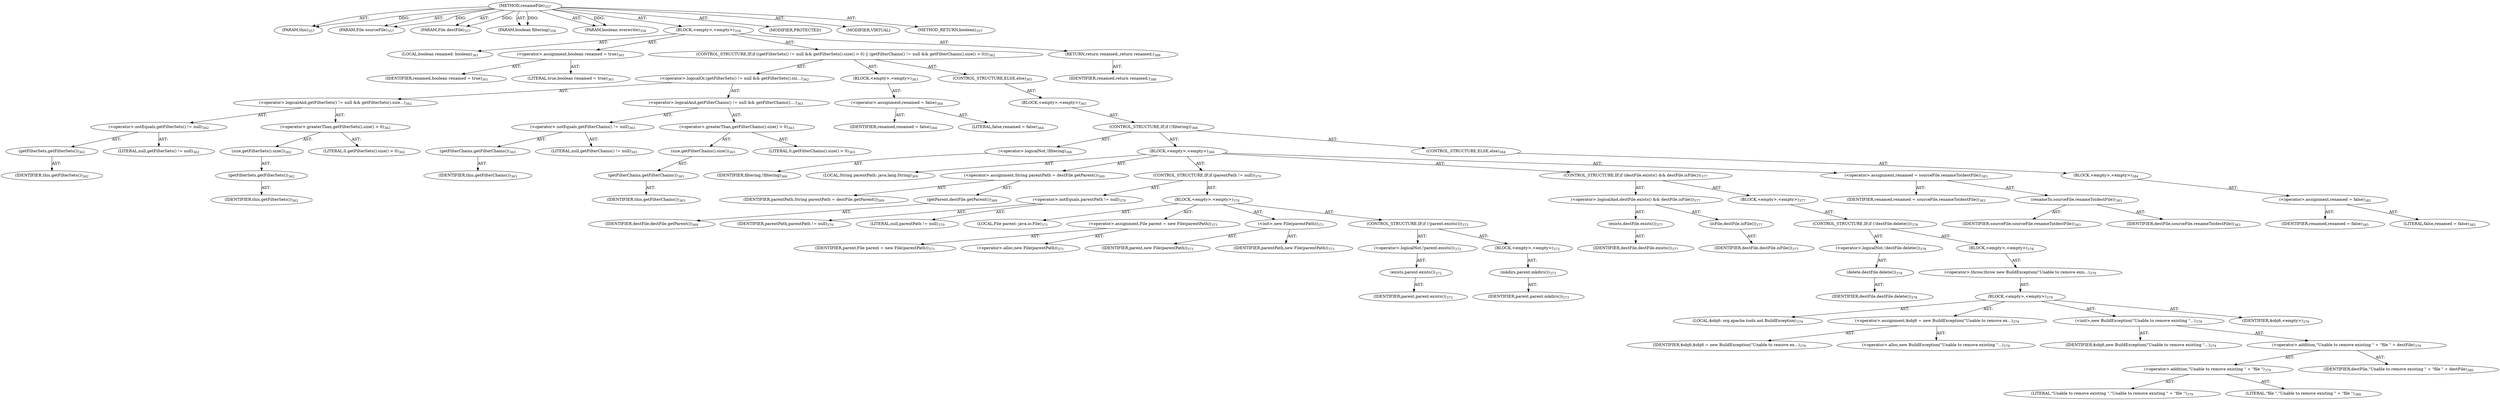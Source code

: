 digraph "renameFile" {  
"111669149702" [label = <(METHOD,renameFile)<SUB>357</SUB>> ]
"115964116997" [label = <(PARAM,this)<SUB>357</SUB>> ]
"115964117009" [label = <(PARAM,File sourceFile)<SUB>357</SUB>> ]
"115964117010" [label = <(PARAM,File destFile)<SUB>357</SUB>> ]
"115964117011" [label = <(PARAM,boolean filtering)<SUB>358</SUB>> ]
"115964117012" [label = <(PARAM,boolean overwrite)<SUB>358</SUB>> ]
"25769803826" [label = <(BLOCK,&lt;empty&gt;,&lt;empty&gt;)<SUB>359</SUB>> ]
"94489280551" [label = <(LOCAL,boolean renamed: boolean)<SUB>361</SUB>> ]
"30064771316" [label = <(&lt;operator&gt;.assignment,boolean renamed = true)<SUB>361</SUB>> ]
"68719476975" [label = <(IDENTIFIER,renamed,boolean renamed = true)<SUB>361</SUB>> ]
"90194313274" [label = <(LITERAL,true,boolean renamed = true)<SUB>361</SUB>> ]
"47244640296" [label = <(CONTROL_STRUCTURE,IF,if ((getFilterSets() != null &amp;&amp; getFilterSets().size() &gt; 0) || (getFilterChains() != null &amp;&amp; getFilterChains().size() &gt; 0)))<SUB>362</SUB>> ]
"30064771317" [label = <(&lt;operator&gt;.logicalOr,(getFilterSets() != null &amp;&amp; getFilterSets().siz...)<SUB>362</SUB>> ]
"30064771318" [label = <(&lt;operator&gt;.logicalAnd,getFilterSets() != null &amp;&amp; getFilterSets().size...)<SUB>362</SUB>> ]
"30064771319" [label = <(&lt;operator&gt;.notEquals,getFilterSets() != null)<SUB>362</SUB>> ]
"30064771320" [label = <(getFilterSets,getFilterSets())<SUB>362</SUB>> ]
"68719476765" [label = <(IDENTIFIER,this,getFilterSets())<SUB>362</SUB>> ]
"90194313275" [label = <(LITERAL,null,getFilterSets() != null)<SUB>362</SUB>> ]
"30064771321" [label = <(&lt;operator&gt;.greaterThan,getFilterSets().size() &gt; 0)<SUB>362</SUB>> ]
"30064771322" [label = <(size,getFilterSets().size())<SUB>362</SUB>> ]
"30064771323" [label = <(getFilterSets,getFilterSets())<SUB>362</SUB>> ]
"68719476766" [label = <(IDENTIFIER,this,getFilterSets())<SUB>362</SUB>> ]
"90194313276" [label = <(LITERAL,0,getFilterSets().size() &gt; 0)<SUB>362</SUB>> ]
"30064771324" [label = <(&lt;operator&gt;.logicalAnd,getFilterChains() != null &amp;&amp; getFilterChains()....)<SUB>363</SUB>> ]
"30064771325" [label = <(&lt;operator&gt;.notEquals,getFilterChains() != null)<SUB>363</SUB>> ]
"30064771326" [label = <(getFilterChains,getFilterChains())<SUB>363</SUB>> ]
"68719476767" [label = <(IDENTIFIER,this,getFilterChains())<SUB>363</SUB>> ]
"90194313277" [label = <(LITERAL,null,getFilterChains() != null)<SUB>363</SUB>> ]
"30064771327" [label = <(&lt;operator&gt;.greaterThan,getFilterChains().size() &gt; 0)<SUB>363</SUB>> ]
"30064771328" [label = <(size,getFilterChains().size())<SUB>363</SUB>> ]
"30064771329" [label = <(getFilterChains,getFilterChains())<SUB>363</SUB>> ]
"68719476768" [label = <(IDENTIFIER,this,getFilterChains())<SUB>363</SUB>> ]
"90194313278" [label = <(LITERAL,0,getFilterChains().size() &gt; 0)<SUB>363</SUB>> ]
"25769803827" [label = <(BLOCK,&lt;empty&gt;,&lt;empty&gt;)<SUB>363</SUB>> ]
"30064771330" [label = <(&lt;operator&gt;.assignment,renamed = false)<SUB>364</SUB>> ]
"68719476976" [label = <(IDENTIFIER,renamed,renamed = false)<SUB>364</SUB>> ]
"90194313279" [label = <(LITERAL,false,renamed = false)<SUB>364</SUB>> ]
"47244640297" [label = <(CONTROL_STRUCTURE,ELSE,else)<SUB>365</SUB>> ]
"25769803828" [label = <(BLOCK,&lt;empty&gt;,&lt;empty&gt;)<SUB>365</SUB>> ]
"47244640298" [label = <(CONTROL_STRUCTURE,IF,if (!filtering))<SUB>366</SUB>> ]
"30064771331" [label = <(&lt;operator&gt;.logicalNot,!filtering)<SUB>366</SUB>> ]
"68719476977" [label = <(IDENTIFIER,filtering,!filtering)<SUB>366</SUB>> ]
"25769803829" [label = <(BLOCK,&lt;empty&gt;,&lt;empty&gt;)<SUB>366</SUB>> ]
"94489280552" [label = <(LOCAL,String parentPath: java.lang.String)<SUB>369</SUB>> ]
"30064771332" [label = <(&lt;operator&gt;.assignment,String parentPath = destFile.getParent())<SUB>369</SUB>> ]
"68719476978" [label = <(IDENTIFIER,parentPath,String parentPath = destFile.getParent())<SUB>369</SUB>> ]
"30064771333" [label = <(getParent,destFile.getParent())<SUB>369</SUB>> ]
"68719476979" [label = <(IDENTIFIER,destFile,destFile.getParent())<SUB>369</SUB>> ]
"47244640299" [label = <(CONTROL_STRUCTURE,IF,if (parentPath != null))<SUB>370</SUB>> ]
"30064771334" [label = <(&lt;operator&gt;.notEquals,parentPath != null)<SUB>370</SUB>> ]
"68719476980" [label = <(IDENTIFIER,parentPath,parentPath != null)<SUB>370</SUB>> ]
"90194313280" [label = <(LITERAL,null,parentPath != null)<SUB>370</SUB>> ]
"25769803830" [label = <(BLOCK,&lt;empty&gt;,&lt;empty&gt;)<SUB>370</SUB>> ]
"94489280553" [label = <(LOCAL,File parent: java.io.File)<SUB>371</SUB>> ]
"30064771335" [label = <(&lt;operator&gt;.assignment,File parent = new File(parentPath))<SUB>371</SUB>> ]
"68719476981" [label = <(IDENTIFIER,parent,File parent = new File(parentPath))<SUB>371</SUB>> ]
"30064771336" [label = <(&lt;operator&gt;.alloc,new File(parentPath))<SUB>371</SUB>> ]
"30064771337" [label = <(&lt;init&gt;,new File(parentPath))<SUB>371</SUB>> ]
"68719476982" [label = <(IDENTIFIER,parent,new File(parentPath))<SUB>371</SUB>> ]
"68719476983" [label = <(IDENTIFIER,parentPath,new File(parentPath))<SUB>371</SUB>> ]
"47244640300" [label = <(CONTROL_STRUCTURE,IF,if (!parent.exists()))<SUB>372</SUB>> ]
"30064771338" [label = <(&lt;operator&gt;.logicalNot,!parent.exists())<SUB>372</SUB>> ]
"30064771339" [label = <(exists,parent.exists())<SUB>372</SUB>> ]
"68719476984" [label = <(IDENTIFIER,parent,parent.exists())<SUB>372</SUB>> ]
"25769803831" [label = <(BLOCK,&lt;empty&gt;,&lt;empty&gt;)<SUB>372</SUB>> ]
"30064771340" [label = <(mkdirs,parent.mkdirs())<SUB>373</SUB>> ]
"68719476985" [label = <(IDENTIFIER,parent,parent.mkdirs())<SUB>373</SUB>> ]
"47244640301" [label = <(CONTROL_STRUCTURE,IF,if (destFile.exists() &amp;&amp; destFile.isFile()))<SUB>377</SUB>> ]
"30064771341" [label = <(&lt;operator&gt;.logicalAnd,destFile.exists() &amp;&amp; destFile.isFile())<SUB>377</SUB>> ]
"30064771342" [label = <(exists,destFile.exists())<SUB>377</SUB>> ]
"68719476986" [label = <(IDENTIFIER,destFile,destFile.exists())<SUB>377</SUB>> ]
"30064771343" [label = <(isFile,destFile.isFile())<SUB>377</SUB>> ]
"68719476987" [label = <(IDENTIFIER,destFile,destFile.isFile())<SUB>377</SUB>> ]
"25769803832" [label = <(BLOCK,&lt;empty&gt;,&lt;empty&gt;)<SUB>377</SUB>> ]
"47244640302" [label = <(CONTROL_STRUCTURE,IF,if (!destFile.delete()))<SUB>378</SUB>> ]
"30064771344" [label = <(&lt;operator&gt;.logicalNot,!destFile.delete())<SUB>378</SUB>> ]
"30064771345" [label = <(delete,destFile.delete())<SUB>378</SUB>> ]
"68719476988" [label = <(IDENTIFIER,destFile,destFile.delete())<SUB>378</SUB>> ]
"25769803833" [label = <(BLOCK,&lt;empty&gt;,&lt;empty&gt;)<SUB>378</SUB>> ]
"30064771346" [label = <(&lt;operator&gt;.throw,throw new BuildException(&quot;Unable to remove exis...)<SUB>379</SUB>> ]
"25769803834" [label = <(BLOCK,&lt;empty&gt;,&lt;empty&gt;)<SUB>379</SUB>> ]
"94489280554" [label = <(LOCAL,$obj6: org.apache.tools.ant.BuildException)<SUB>379</SUB>> ]
"30064771347" [label = <(&lt;operator&gt;.assignment,$obj6 = new BuildException(&quot;Unable to remove ex...)<SUB>379</SUB>> ]
"68719476989" [label = <(IDENTIFIER,$obj6,$obj6 = new BuildException(&quot;Unable to remove ex...)<SUB>379</SUB>> ]
"30064771348" [label = <(&lt;operator&gt;.alloc,new BuildException(&quot;Unable to remove existing &quot;...)<SUB>379</SUB>> ]
"30064771349" [label = <(&lt;init&gt;,new BuildException(&quot;Unable to remove existing &quot;...)<SUB>379</SUB>> ]
"68719476990" [label = <(IDENTIFIER,$obj6,new BuildException(&quot;Unable to remove existing &quot;...)<SUB>379</SUB>> ]
"30064771350" [label = <(&lt;operator&gt;.addition,&quot;Unable to remove existing &quot; + &quot;file &quot; + destFile)<SUB>379</SUB>> ]
"30064771351" [label = <(&lt;operator&gt;.addition,&quot;Unable to remove existing &quot; + &quot;file &quot;)<SUB>379</SUB>> ]
"90194313281" [label = <(LITERAL,&quot;Unable to remove existing &quot;,&quot;Unable to remove existing &quot; + &quot;file &quot;)<SUB>379</SUB>> ]
"90194313282" [label = <(LITERAL,&quot;file &quot;,&quot;Unable to remove existing &quot; + &quot;file &quot;)<SUB>380</SUB>> ]
"68719476991" [label = <(IDENTIFIER,destFile,&quot;Unable to remove existing &quot; + &quot;file &quot; + destFile)<SUB>380</SUB>> ]
"68719476992" [label = <(IDENTIFIER,$obj6,&lt;empty&gt;)<SUB>379</SUB>> ]
"30064771352" [label = <(&lt;operator&gt;.assignment,renamed = sourceFile.renameTo(destFile))<SUB>383</SUB>> ]
"68719476993" [label = <(IDENTIFIER,renamed,renamed = sourceFile.renameTo(destFile))<SUB>383</SUB>> ]
"30064771353" [label = <(renameTo,sourceFile.renameTo(destFile))<SUB>383</SUB>> ]
"68719476994" [label = <(IDENTIFIER,sourceFile,sourceFile.renameTo(destFile))<SUB>383</SUB>> ]
"68719476995" [label = <(IDENTIFIER,destFile,sourceFile.renameTo(destFile))<SUB>383</SUB>> ]
"47244640303" [label = <(CONTROL_STRUCTURE,ELSE,else)<SUB>384</SUB>> ]
"25769803835" [label = <(BLOCK,&lt;empty&gt;,&lt;empty&gt;)<SUB>384</SUB>> ]
"30064771354" [label = <(&lt;operator&gt;.assignment,renamed = false)<SUB>385</SUB>> ]
"68719476996" [label = <(IDENTIFIER,renamed,renamed = false)<SUB>385</SUB>> ]
"90194313283" [label = <(LITERAL,false,renamed = false)<SUB>385</SUB>> ]
"146028888069" [label = <(RETURN,return renamed;,return renamed;)<SUB>388</SUB>> ]
"68719476997" [label = <(IDENTIFIER,renamed,return renamed;)<SUB>388</SUB>> ]
"133143986188" [label = <(MODIFIER,PROTECTED)> ]
"133143986189" [label = <(MODIFIER,VIRTUAL)> ]
"128849018886" [label = <(METHOD_RETURN,boolean)<SUB>357</SUB>> ]
  "111669149702" -> "115964116997"  [ label = "AST: "] 
  "111669149702" -> "115964117009"  [ label = "AST: "] 
  "111669149702" -> "115964117010"  [ label = "AST: "] 
  "111669149702" -> "115964117011"  [ label = "AST: "] 
  "111669149702" -> "115964117012"  [ label = "AST: "] 
  "111669149702" -> "25769803826"  [ label = "AST: "] 
  "111669149702" -> "133143986188"  [ label = "AST: "] 
  "111669149702" -> "133143986189"  [ label = "AST: "] 
  "111669149702" -> "128849018886"  [ label = "AST: "] 
  "25769803826" -> "94489280551"  [ label = "AST: "] 
  "25769803826" -> "30064771316"  [ label = "AST: "] 
  "25769803826" -> "47244640296"  [ label = "AST: "] 
  "25769803826" -> "146028888069"  [ label = "AST: "] 
  "30064771316" -> "68719476975"  [ label = "AST: "] 
  "30064771316" -> "90194313274"  [ label = "AST: "] 
  "47244640296" -> "30064771317"  [ label = "AST: "] 
  "47244640296" -> "25769803827"  [ label = "AST: "] 
  "47244640296" -> "47244640297"  [ label = "AST: "] 
  "30064771317" -> "30064771318"  [ label = "AST: "] 
  "30064771317" -> "30064771324"  [ label = "AST: "] 
  "30064771318" -> "30064771319"  [ label = "AST: "] 
  "30064771318" -> "30064771321"  [ label = "AST: "] 
  "30064771319" -> "30064771320"  [ label = "AST: "] 
  "30064771319" -> "90194313275"  [ label = "AST: "] 
  "30064771320" -> "68719476765"  [ label = "AST: "] 
  "30064771321" -> "30064771322"  [ label = "AST: "] 
  "30064771321" -> "90194313276"  [ label = "AST: "] 
  "30064771322" -> "30064771323"  [ label = "AST: "] 
  "30064771323" -> "68719476766"  [ label = "AST: "] 
  "30064771324" -> "30064771325"  [ label = "AST: "] 
  "30064771324" -> "30064771327"  [ label = "AST: "] 
  "30064771325" -> "30064771326"  [ label = "AST: "] 
  "30064771325" -> "90194313277"  [ label = "AST: "] 
  "30064771326" -> "68719476767"  [ label = "AST: "] 
  "30064771327" -> "30064771328"  [ label = "AST: "] 
  "30064771327" -> "90194313278"  [ label = "AST: "] 
  "30064771328" -> "30064771329"  [ label = "AST: "] 
  "30064771329" -> "68719476768"  [ label = "AST: "] 
  "25769803827" -> "30064771330"  [ label = "AST: "] 
  "30064771330" -> "68719476976"  [ label = "AST: "] 
  "30064771330" -> "90194313279"  [ label = "AST: "] 
  "47244640297" -> "25769803828"  [ label = "AST: "] 
  "25769803828" -> "47244640298"  [ label = "AST: "] 
  "47244640298" -> "30064771331"  [ label = "AST: "] 
  "47244640298" -> "25769803829"  [ label = "AST: "] 
  "47244640298" -> "47244640303"  [ label = "AST: "] 
  "30064771331" -> "68719476977"  [ label = "AST: "] 
  "25769803829" -> "94489280552"  [ label = "AST: "] 
  "25769803829" -> "30064771332"  [ label = "AST: "] 
  "25769803829" -> "47244640299"  [ label = "AST: "] 
  "25769803829" -> "47244640301"  [ label = "AST: "] 
  "25769803829" -> "30064771352"  [ label = "AST: "] 
  "30064771332" -> "68719476978"  [ label = "AST: "] 
  "30064771332" -> "30064771333"  [ label = "AST: "] 
  "30064771333" -> "68719476979"  [ label = "AST: "] 
  "47244640299" -> "30064771334"  [ label = "AST: "] 
  "47244640299" -> "25769803830"  [ label = "AST: "] 
  "30064771334" -> "68719476980"  [ label = "AST: "] 
  "30064771334" -> "90194313280"  [ label = "AST: "] 
  "25769803830" -> "94489280553"  [ label = "AST: "] 
  "25769803830" -> "30064771335"  [ label = "AST: "] 
  "25769803830" -> "30064771337"  [ label = "AST: "] 
  "25769803830" -> "47244640300"  [ label = "AST: "] 
  "30064771335" -> "68719476981"  [ label = "AST: "] 
  "30064771335" -> "30064771336"  [ label = "AST: "] 
  "30064771337" -> "68719476982"  [ label = "AST: "] 
  "30064771337" -> "68719476983"  [ label = "AST: "] 
  "47244640300" -> "30064771338"  [ label = "AST: "] 
  "47244640300" -> "25769803831"  [ label = "AST: "] 
  "30064771338" -> "30064771339"  [ label = "AST: "] 
  "30064771339" -> "68719476984"  [ label = "AST: "] 
  "25769803831" -> "30064771340"  [ label = "AST: "] 
  "30064771340" -> "68719476985"  [ label = "AST: "] 
  "47244640301" -> "30064771341"  [ label = "AST: "] 
  "47244640301" -> "25769803832"  [ label = "AST: "] 
  "30064771341" -> "30064771342"  [ label = "AST: "] 
  "30064771341" -> "30064771343"  [ label = "AST: "] 
  "30064771342" -> "68719476986"  [ label = "AST: "] 
  "30064771343" -> "68719476987"  [ label = "AST: "] 
  "25769803832" -> "47244640302"  [ label = "AST: "] 
  "47244640302" -> "30064771344"  [ label = "AST: "] 
  "47244640302" -> "25769803833"  [ label = "AST: "] 
  "30064771344" -> "30064771345"  [ label = "AST: "] 
  "30064771345" -> "68719476988"  [ label = "AST: "] 
  "25769803833" -> "30064771346"  [ label = "AST: "] 
  "30064771346" -> "25769803834"  [ label = "AST: "] 
  "25769803834" -> "94489280554"  [ label = "AST: "] 
  "25769803834" -> "30064771347"  [ label = "AST: "] 
  "25769803834" -> "30064771349"  [ label = "AST: "] 
  "25769803834" -> "68719476992"  [ label = "AST: "] 
  "30064771347" -> "68719476989"  [ label = "AST: "] 
  "30064771347" -> "30064771348"  [ label = "AST: "] 
  "30064771349" -> "68719476990"  [ label = "AST: "] 
  "30064771349" -> "30064771350"  [ label = "AST: "] 
  "30064771350" -> "30064771351"  [ label = "AST: "] 
  "30064771350" -> "68719476991"  [ label = "AST: "] 
  "30064771351" -> "90194313281"  [ label = "AST: "] 
  "30064771351" -> "90194313282"  [ label = "AST: "] 
  "30064771352" -> "68719476993"  [ label = "AST: "] 
  "30064771352" -> "30064771353"  [ label = "AST: "] 
  "30064771353" -> "68719476994"  [ label = "AST: "] 
  "30064771353" -> "68719476995"  [ label = "AST: "] 
  "47244640303" -> "25769803835"  [ label = "AST: "] 
  "25769803835" -> "30064771354"  [ label = "AST: "] 
  "30064771354" -> "68719476996"  [ label = "AST: "] 
  "30064771354" -> "90194313283"  [ label = "AST: "] 
  "146028888069" -> "68719476997"  [ label = "AST: "] 
  "111669149702" -> "115964116997"  [ label = "DDG: "] 
  "111669149702" -> "115964117009"  [ label = "DDG: "] 
  "111669149702" -> "115964117010"  [ label = "DDG: "] 
  "111669149702" -> "115964117011"  [ label = "DDG: "] 
  "111669149702" -> "115964117012"  [ label = "DDG: "] 
}
